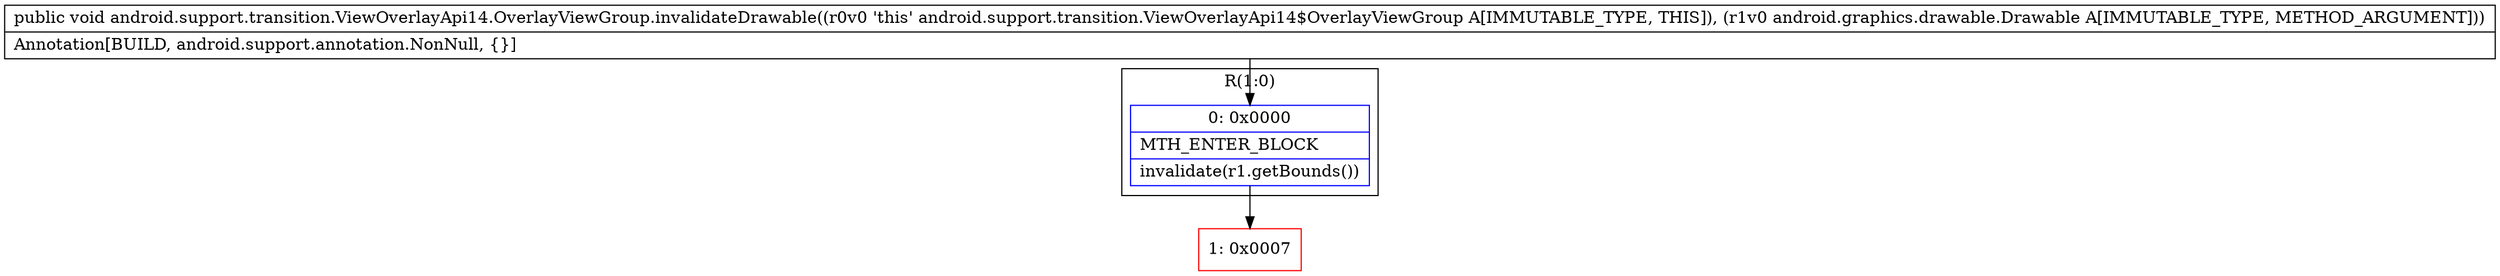 digraph "CFG forandroid.support.transition.ViewOverlayApi14.OverlayViewGroup.invalidateDrawable(Landroid\/graphics\/drawable\/Drawable;)V" {
subgraph cluster_Region_266776334 {
label = "R(1:0)";
node [shape=record,color=blue];
Node_0 [shape=record,label="{0\:\ 0x0000|MTH_ENTER_BLOCK\l|invalidate(r1.getBounds())\l}"];
}
Node_1 [shape=record,color=red,label="{1\:\ 0x0007}"];
MethodNode[shape=record,label="{public void android.support.transition.ViewOverlayApi14.OverlayViewGroup.invalidateDrawable((r0v0 'this' android.support.transition.ViewOverlayApi14$OverlayViewGroup A[IMMUTABLE_TYPE, THIS]), (r1v0 android.graphics.drawable.Drawable A[IMMUTABLE_TYPE, METHOD_ARGUMENT]))  | Annotation[BUILD, android.support.annotation.NonNull, \{\}]\l}"];
MethodNode -> Node_0;
Node_0 -> Node_1;
}

